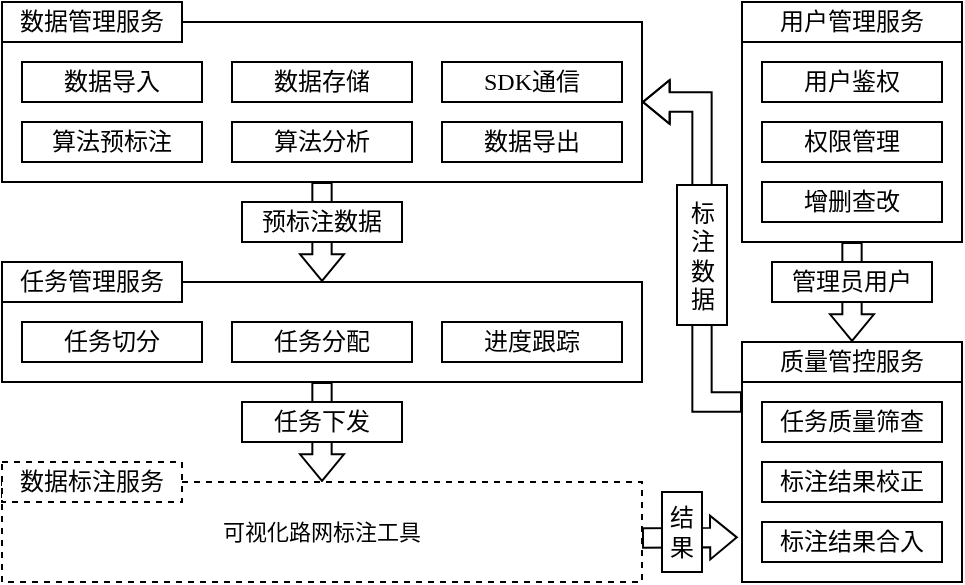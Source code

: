 <mxfile version="16.6.3" type="github">
  <diagram id="kgpKYQtTHZ0yAKxKKP6v" name="Page-1">
    <mxGraphModel dx="692" dy="451" grid="1" gridSize="10" guides="1" tooltips="1" connect="1" arrows="1" fold="1" page="1" pageScale="1" pageWidth="850" pageHeight="1100" math="0" shadow="0">
      <root>
        <mxCell id="0" />
        <mxCell id="1" parent="0" />
        <mxCell id="uwLOlBebRurgxs3dPctE-1" value="" style="rounded=0;whiteSpace=wrap;html=1;fontFamily=宋体;" parent="1" vertex="1">
          <mxGeometry x="120" y="120" width="320" height="80" as="geometry" />
        </mxCell>
        <mxCell id="uwLOlBebRurgxs3dPctE-2" value="数据管理服务" style="rounded=0;whiteSpace=wrap;html=1;fontFamily=宋体;" parent="1" vertex="1">
          <mxGeometry x="120" y="110" width="90" height="20" as="geometry" />
        </mxCell>
        <mxCell id="uwLOlBebRurgxs3dPctE-3" value="数据导入" style="rounded=0;whiteSpace=wrap;html=1;fontFamily=宋体;" parent="1" vertex="1">
          <mxGeometry x="130" y="140" width="90" height="20" as="geometry" />
        </mxCell>
        <mxCell id="uwLOlBebRurgxs3dPctE-4" value="数据存储" style="rounded=0;whiteSpace=wrap;html=1;fontFamily=宋体;" parent="1" vertex="1">
          <mxGeometry x="235" y="140" width="90" height="20" as="geometry" />
        </mxCell>
        <mxCell id="uwLOlBebRurgxs3dPctE-5" value="SDK通信" style="rounded=0;whiteSpace=wrap;html=1;fontFamily=宋体;" parent="1" vertex="1">
          <mxGeometry x="340" y="140" width="90" height="20" as="geometry" />
        </mxCell>
        <mxCell id="uwLOlBebRurgxs3dPctE-6" value="算法预标注" style="rounded=0;whiteSpace=wrap;html=1;fontFamily=宋体;" parent="1" vertex="1">
          <mxGeometry x="130" y="170" width="90" height="20" as="geometry" />
        </mxCell>
        <mxCell id="uwLOlBebRurgxs3dPctE-7" value="算法分析" style="rounded=0;whiteSpace=wrap;html=1;fontFamily=宋体;" parent="1" vertex="1">
          <mxGeometry x="235" y="170" width="90" height="20" as="geometry" />
        </mxCell>
        <mxCell id="uwLOlBebRurgxs3dPctE-8" value="数据导出" style="rounded=0;whiteSpace=wrap;html=1;fontFamily=宋体;" parent="1" vertex="1">
          <mxGeometry x="340" y="170" width="90" height="20" as="geometry" />
        </mxCell>
        <mxCell id="uwLOlBebRurgxs3dPctE-9" value="" style="rounded=0;whiteSpace=wrap;html=1;fontFamily=宋体;" parent="1" vertex="1">
          <mxGeometry x="120" y="250" width="320" height="50" as="geometry" />
        </mxCell>
        <mxCell id="uwLOlBebRurgxs3dPctE-10" value="任务管理服务" style="rounded=0;whiteSpace=wrap;html=1;fontFamily=宋体;" parent="1" vertex="1">
          <mxGeometry x="120" y="240" width="90" height="20" as="geometry" />
        </mxCell>
        <mxCell id="uwLOlBebRurgxs3dPctE-11" value="任务切分" style="rounded=0;whiteSpace=wrap;html=1;fontFamily=宋体;" parent="1" vertex="1">
          <mxGeometry x="130" y="270" width="90" height="20" as="geometry" />
        </mxCell>
        <mxCell id="uwLOlBebRurgxs3dPctE-12" value="任务分配" style="rounded=0;whiteSpace=wrap;html=1;fontFamily=宋体;" parent="1" vertex="1">
          <mxGeometry x="235" y="270" width="90" height="20" as="geometry" />
        </mxCell>
        <mxCell id="uwLOlBebRurgxs3dPctE-13" value="进度跟踪" style="rounded=0;whiteSpace=wrap;html=1;fontFamily=宋体;" parent="1" vertex="1">
          <mxGeometry x="340" y="270" width="90" height="20" as="geometry" />
        </mxCell>
        <mxCell id="uwLOlBebRurgxs3dPctE-17" value="" style="shape=flexArrow;endArrow=classic;html=1;rounded=0;fontFamily=宋体;exitX=0.5;exitY=1;exitDx=0;exitDy=0;entryX=0.5;entryY=0;entryDx=0;entryDy=0;width=9.655;endSize=4.117;endWidth=11.272;" parent="1" source="uwLOlBebRurgxs3dPctE-1" target="uwLOlBebRurgxs3dPctE-9" edge="1">
          <mxGeometry width="50" height="50" relative="1" as="geometry">
            <mxPoint x="500" y="250" as="sourcePoint" />
            <mxPoint x="550" y="200" as="targetPoint" />
          </mxGeometry>
        </mxCell>
        <mxCell id="uwLOlBebRurgxs3dPctE-18" value="预标注数据" style="rounded=0;whiteSpace=wrap;html=1;fontFamily=宋体;" parent="1" vertex="1">
          <mxGeometry x="240" y="210" width="80" height="20" as="geometry" />
        </mxCell>
        <mxCell id="uwLOlBebRurgxs3dPctE-21" value="" style="shape=flexArrow;endArrow=classic;html=1;rounded=0;fontFamily=宋体;width=9.655;endSize=4.117;endWidth=11.272;entryX=0.5;entryY=0;entryDx=0;entryDy=0;" parent="1" target="uwLOlBebRurgxs3dPctE-24" edge="1">
          <mxGeometry width="50" height="50" relative="1" as="geometry">
            <mxPoint x="280" y="300" as="sourcePoint" />
            <mxPoint x="260" y="350" as="targetPoint" />
          </mxGeometry>
        </mxCell>
        <mxCell id="uwLOlBebRurgxs3dPctE-20" value="任务下发" style="rounded=0;whiteSpace=wrap;html=1;fontFamily=宋体;" parent="1" vertex="1">
          <mxGeometry x="240" y="310" width="80" height="20" as="geometry" />
        </mxCell>
        <mxCell id="uwLOlBebRurgxs3dPctE-24" value="&lt;font style=&quot;font-size: 11px&quot;&gt;可视化路网标注工具&lt;/font&gt;" style="rounded=0;whiteSpace=wrap;html=1;fontFamily=宋体;dashed=1;" parent="1" vertex="1">
          <mxGeometry x="120" y="350" width="320" height="50" as="geometry" />
        </mxCell>
        <mxCell id="uwLOlBebRurgxs3dPctE-25" value="数据标注服务" style="rounded=0;whiteSpace=wrap;html=1;fontFamily=宋体;dashed=1;" parent="1" vertex="1">
          <mxGeometry x="120" y="340" width="90" height="20" as="geometry" />
        </mxCell>
        <mxCell id="uwLOlBebRurgxs3dPctE-30" value="" style="rounded=0;whiteSpace=wrap;html=1;fontFamily=宋体;" parent="1" vertex="1">
          <mxGeometry x="490" y="290" width="110" height="110" as="geometry" />
        </mxCell>
        <mxCell id="uwLOlBebRurgxs3dPctE-31" value="质量管控服务" style="rounded=0;whiteSpace=wrap;html=1;fontFamily=宋体;" parent="1" vertex="1">
          <mxGeometry x="490" y="280" width="110" height="20" as="geometry" />
        </mxCell>
        <mxCell id="uwLOlBebRurgxs3dPctE-32" value="任务质量筛查&lt;span style=&quot;color: rgba(0 , 0 , 0 , 0) ; font-family: monospace ; font-size: 0px&quot;&gt;%3CmxGraphModel%3E%3Croot%3E%3CmxCell%20id%3D%220%22%2F%3E%3CmxCell%20id%3D%221%22%20parent%3D%220%22%2F%3E%3CmxCell%20id%3D%222%22%20value%3D%22%22%20style%3D%22rounded%3D0%3BwhiteSpace%3Dwrap%3Bhtml%3D1%3BfontFamily%3D%E5%AE%8B%E4%BD%93%3B%22%20vertex%3D%221%22%20parent%3D%221%22%3E%3CmxGeometry%20x%3D%22120%22%20y%3D%22350%22%20width%3D%22320%22%20height%3D%2250%22%20as%3D%22geometry%22%2F%3E%3C%2FmxCell%3E%3CmxCell%20id%3D%223%22%20value%3D%22%E6%95%B0%E6%8D%AE%E6%A0%87%E6%B3%A8%E6%9C%8D%E5%8A%A1%22%20style%3D%22rounded%3D0%3BwhiteSpace%3Dwrap%3Bhtml%3D1%3BfontFamily%3D%E5%AE%8B%E4%BD%93%3B%22%20vertex%3D%221%22%20parent%3D%221%22%3E%3CmxGeometry%20x%3D%22120%22%20y%3D%22340%22%20width%3D%2290%22%20height%3D%2220%22%20as%3D%22geometry%22%2F%3E%3C%2FmxCell%3E%3CmxCell%20id%3D%224%22%20value%3D%22%E5%8F%AF%E8%A7%86%E5%8C%96%E5%B1%95%E7%A4%BA%22%20style%3D%22rounded%3D0%3BwhiteSpace%3Dwrap%3Bhtml%3D1%3BfontFamily%3D%E5%AE%8B%E4%BD%93%3B%22%20vertex%3D%221%22%20parent%3D%221%22%3E%3CmxGeometry%20x%3D%22130%22%20y%3D%22370%22%20width%3D%2290%22%20height%3D%2220%22%20as%3D%22geometry%22%2F%3E%3C%2FmxCell%3E%3CmxCell%20id%3D%225%22%20value%3D%22%E4%BA%BA%E5%B7%A5%E5%A4%8D%E6%A0%B8%22%20style%3D%22rounded%3D0%3BwhiteSpace%3Dwrap%3Bhtml%3D1%3BfontFamily%3D%E5%AE%8B%E4%BD%93%3B%22%20vertex%3D%221%22%20parent%3D%221%22%3E%3CmxGeometry%20x%3D%22235%22%20y%3D%22370%22%20width%3D%2290%22%20height%3D%2220%22%20as%3D%22geometry%22%2F%3E%3C%2FmxCell%3E%3CmxCell%20id%3D%226%22%20value%3D%22%E8%BD%A8%E8%BF%B9%E5%B7%A1%E8%88%AA%22%20style%3D%22rounded%3D0%3BwhiteSpace%3Dwrap%3Bhtml%3D1%3BfontFamily%3D%E5%AE%8B%E4%BD%93%3B%22%20vertex%3D%221%22%20parent%3D%221%22%3E%3CmxGeometry%20x%3D%22340%22%20y%3D%22370%22%20width%3D%2290%22%20height%3D%2220%22%20as%3D%22geometry%22%2F%3E%3C%2FmxCell%3E%3C%2Froot%3E%3C%2FmxGraphModel%3E&lt;/span&gt;" style="rounded=0;whiteSpace=wrap;html=1;fontFamily=宋体;" parent="1" vertex="1">
          <mxGeometry x="500" y="310" width="90" height="20" as="geometry" />
        </mxCell>
        <mxCell id="uwLOlBebRurgxs3dPctE-45" value="标注结果校正" style="rounded=0;whiteSpace=wrap;html=1;fontFamily=宋体;" parent="1" vertex="1">
          <mxGeometry x="500" y="340" width="90" height="20" as="geometry" />
        </mxCell>
        <mxCell id="uwLOlBebRurgxs3dPctE-46" value="标注结果合入" style="rounded=0;whiteSpace=wrap;html=1;fontFamily=宋体;" parent="1" vertex="1">
          <mxGeometry x="500" y="370" width="90" height="20" as="geometry" />
        </mxCell>
        <mxCell id="uwLOlBebRurgxs3dPctE-47" value="" style="rounded=0;whiteSpace=wrap;html=1;fontFamily=宋体;" parent="1" vertex="1">
          <mxGeometry x="490" y="120" width="110" height="110" as="geometry" />
        </mxCell>
        <mxCell id="uwLOlBebRurgxs3dPctE-48" value="用户管理服务" style="rounded=0;whiteSpace=wrap;html=1;fontFamily=宋体;" parent="1" vertex="1">
          <mxGeometry x="490" y="110" width="110" height="20" as="geometry" />
        </mxCell>
        <mxCell id="uwLOlBebRurgxs3dPctE-49" value="用户鉴权" style="rounded=0;whiteSpace=wrap;html=1;fontFamily=宋体;" parent="1" vertex="1">
          <mxGeometry x="500" y="140" width="90" height="20" as="geometry" />
        </mxCell>
        <mxCell id="uwLOlBebRurgxs3dPctE-50" value="权限管理" style="rounded=0;whiteSpace=wrap;html=1;fontFamily=宋体;" parent="1" vertex="1">
          <mxGeometry x="500" y="170" width="90" height="20" as="geometry" />
        </mxCell>
        <mxCell id="uwLOlBebRurgxs3dPctE-51" value="增删查改" style="rounded=0;whiteSpace=wrap;html=1;fontFamily=宋体;" parent="1" vertex="1">
          <mxGeometry x="500" y="200" width="90" height="20" as="geometry" />
        </mxCell>
        <mxCell id="uwLOlBebRurgxs3dPctE-52" value="" style="shape=flexArrow;endArrow=classic;html=1;rounded=0;fontFamily=宋体;width=9.655;endSize=4.117;endWidth=11.272;entryX=-0.019;entryY=0.797;entryDx=0;entryDy=0;entryPerimeter=0;" parent="1" target="uwLOlBebRurgxs3dPctE-30" edge="1">
          <mxGeometry width="50" height="50" relative="1" as="geometry">
            <mxPoint x="440" y="378" as="sourcePoint" />
            <mxPoint x="480" y="375" as="targetPoint" />
          </mxGeometry>
        </mxCell>
        <mxCell id="uwLOlBebRurgxs3dPctE-53" value="结果" style="rounded=0;whiteSpace=wrap;html=1;fontFamily=宋体;horizontal=0;rotation=90;" parent="1" vertex="1">
          <mxGeometry x="440" y="365" width="40" height="20" as="geometry" />
        </mxCell>
        <mxCell id="uwLOlBebRurgxs3dPctE-58" value="" style="shape=flexArrow;endArrow=classic;html=1;rounded=0;fontFamily=宋体;width=9.655;endSize=4.117;endWidth=11.272;entryX=1;entryY=0.5;entryDx=0;entryDy=0;" parent="1" target="uwLOlBebRurgxs3dPctE-1" edge="1">
          <mxGeometry width="50" height="50" relative="1" as="geometry">
            <mxPoint x="490" y="310" as="sourcePoint" />
            <mxPoint x="497.91" y="387.67" as="targetPoint" />
            <Array as="points">
              <mxPoint x="470" y="310" />
              <mxPoint x="470" y="160" />
            </Array>
          </mxGeometry>
        </mxCell>
        <mxCell id="uwLOlBebRurgxs3dPctE-59" value="标注数据" style="rounded=0;whiteSpace=wrap;html=1;fontFamily=宋体;horizontal=0;rotation=90;" parent="1" vertex="1">
          <mxGeometry x="435" y="224" width="70" height="25" as="geometry" />
        </mxCell>
        <mxCell id="uwLOlBebRurgxs3dPctE-61" value="" style="shape=flexArrow;endArrow=classic;html=1;rounded=0;fontFamily=宋体;width=9.655;endSize=4.117;endWidth=11.272;entryX=0.5;entryY=0;entryDx=0;entryDy=0;" parent="1" edge="1">
          <mxGeometry width="50" height="50" relative="1" as="geometry">
            <mxPoint x="545.0" y="230" as="sourcePoint" />
            <mxPoint x="545.0" y="280" as="targetPoint" />
          </mxGeometry>
        </mxCell>
        <mxCell id="uwLOlBebRurgxs3dPctE-62" value="管理员用户" style="rounded=0;whiteSpace=wrap;html=1;fontFamily=宋体;" parent="1" vertex="1">
          <mxGeometry x="505" y="240" width="80" height="20" as="geometry" />
        </mxCell>
      </root>
    </mxGraphModel>
  </diagram>
</mxfile>
